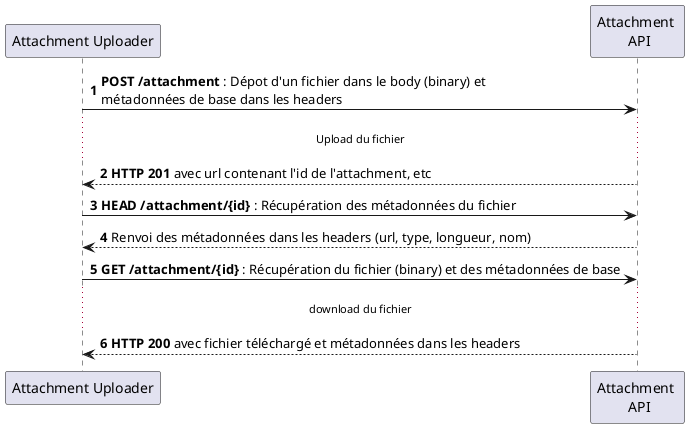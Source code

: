 @startuml
'https://plantuml.com/sequence-diagram
autonumber

"Attachment Uploader" -> "Attachment \n API" : **POST /attachment** : Dépot d'un fichier dans le body (binary) et \nmétadonnées de base dans les headers
... Upload du fichier ...
"Attachment \n API" --> "Attachment Uploader" : **HTTP 201** avec url contenant l'id de l'attachment, etc
"Attachment Uploader" -> "Attachment \n API" : **HEAD /attachment/{id}** : Récupération des métadonnées du fichier
"Attachment \n API" --> "Attachment Uploader" : Renvoi des métadonnées dans les headers (url, type, longueur, nom)
"Attachment Uploader" -> "Attachment \n API" : **GET /attachment/{id}** : Récupération du fichier (binary) et des métadonnées de base
... download du fichier ...
"Attachment \n API" --> "Attachment Uploader" : **HTTP 200** avec fichier téléchargé et métadonnées dans les headers
@enduml
